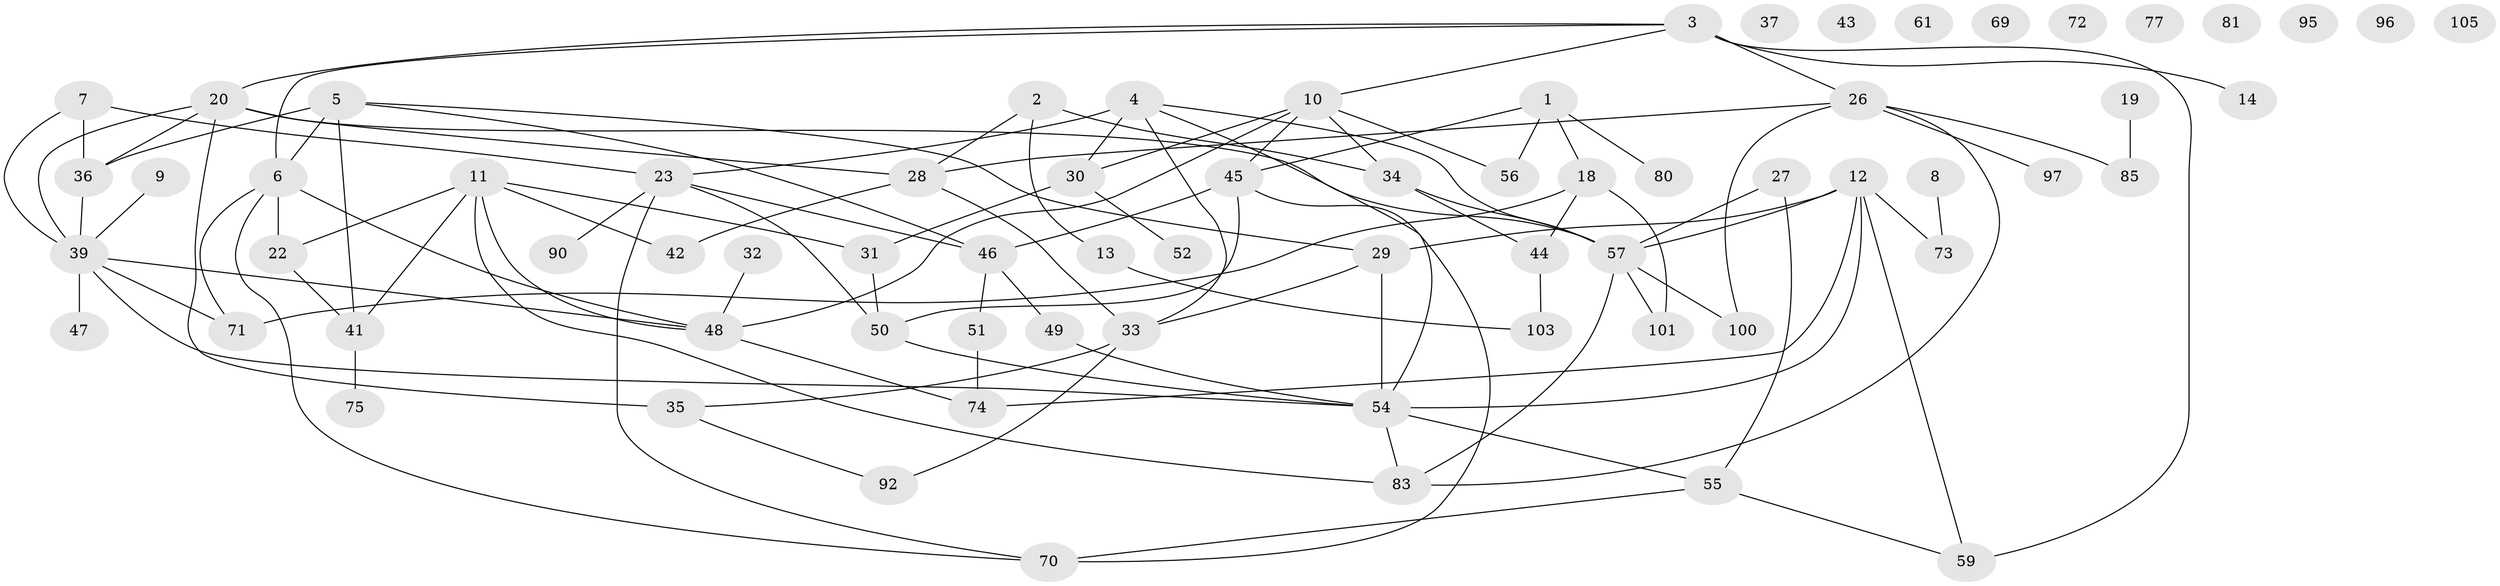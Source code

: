 // Generated by graph-tools (version 1.1) at 2025/23/03/03/25 07:23:27]
// undirected, 71 vertices, 107 edges
graph export_dot {
graph [start="1"]
  node [color=gray90,style=filled];
  1 [super="+82"];
  2 [super="+25"];
  3 [super="+40"];
  4 [super="+93"];
  5 [super="+15"];
  6 [super="+89"];
  7 [super="+79"];
  8 [super="+99"];
  9 [super="+63"];
  10 [super="+76"];
  11 [super="+16"];
  12 [super="+17"];
  13;
  14;
  18 [super="+21"];
  19;
  20 [super="+24"];
  22;
  23 [super="+86"];
  26 [super="+102"];
  27;
  28 [super="+53"];
  29 [super="+64"];
  30 [super="+66"];
  31;
  32;
  33 [super="+67"];
  34 [super="+88"];
  35 [super="+38"];
  36 [super="+62"];
  37;
  39 [super="+98"];
  41 [super="+68"];
  42;
  43;
  44 [super="+84"];
  45 [super="+65"];
  46 [super="+78"];
  47;
  48 [super="+58"];
  49;
  50 [super="+94"];
  51;
  52;
  54 [super="+60"];
  55 [super="+87"];
  56;
  57 [super="+91"];
  59;
  61;
  69;
  70;
  71;
  72;
  73;
  74;
  75;
  77;
  80;
  81;
  83 [super="+104"];
  85;
  90;
  92;
  95;
  96;
  97;
  100;
  101;
  103;
  105;
  1 -- 56;
  1 -- 80;
  1 -- 18;
  1 -- 45;
  2 -- 34 [weight=2];
  2 -- 13;
  2 -- 28;
  3 -- 14;
  3 -- 59;
  3 -- 20;
  3 -- 26;
  3 -- 6;
  3 -- 10;
  4 -- 23;
  4 -- 57;
  4 -- 33;
  4 -- 54;
  4 -- 30;
  5 -- 29;
  5 -- 41;
  5 -- 46;
  5 -- 36;
  5 -- 6;
  6 -- 70;
  6 -- 48;
  6 -- 71;
  6 -- 22;
  7 -- 23;
  7 -- 39;
  7 -- 36;
  8 -- 73;
  9 -- 39;
  10 -- 56;
  10 -- 34;
  10 -- 30;
  10 -- 45;
  10 -- 48;
  11 -- 22;
  11 -- 42;
  11 -- 83;
  11 -- 48;
  11 -- 41;
  11 -- 31;
  12 -- 59;
  12 -- 74;
  12 -- 57;
  12 -- 54 [weight=2];
  12 -- 73;
  12 -- 29;
  13 -- 103;
  18 -- 101;
  18 -- 44;
  18 -- 71;
  19 -- 85;
  20 -- 35;
  20 -- 39;
  20 -- 57;
  20 -- 36;
  20 -- 28;
  22 -- 41;
  23 -- 46;
  23 -- 90;
  23 -- 70;
  23 -- 50;
  26 -- 97;
  26 -- 83;
  26 -- 100;
  26 -- 85;
  26 -- 28;
  27 -- 57;
  27 -- 55;
  28 -- 33;
  28 -- 42;
  29 -- 33;
  29 -- 54;
  30 -- 31;
  30 -- 52;
  31 -- 50;
  32 -- 48;
  33 -- 92;
  33 -- 35;
  34 -- 57;
  34 -- 44;
  35 -- 92;
  36 -- 39;
  39 -- 71;
  39 -- 54;
  39 -- 47;
  39 -- 48;
  41 -- 75;
  44 -- 103;
  45 -- 50;
  45 -- 46;
  45 -- 70;
  46 -- 49;
  46 -- 51;
  48 -- 74;
  49 -- 54;
  50 -- 54;
  51 -- 74;
  54 -- 83;
  54 -- 55;
  55 -- 59;
  55 -- 70;
  57 -- 101;
  57 -- 83;
  57 -- 100;
}

